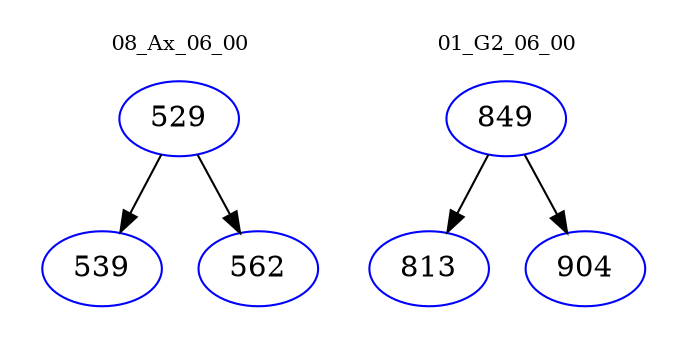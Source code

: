 digraph{
subgraph cluster_0 {
color = white
label = "08_Ax_06_00";
fontsize=10;
T0_529 [label="529", color="blue"]
T0_529 -> T0_539 [color="black"]
T0_539 [label="539", color="blue"]
T0_529 -> T0_562 [color="black"]
T0_562 [label="562", color="blue"]
}
subgraph cluster_1 {
color = white
label = "01_G2_06_00";
fontsize=10;
T1_849 [label="849", color="blue"]
T1_849 -> T1_813 [color="black"]
T1_813 [label="813", color="blue"]
T1_849 -> T1_904 [color="black"]
T1_904 [label="904", color="blue"]
}
}
